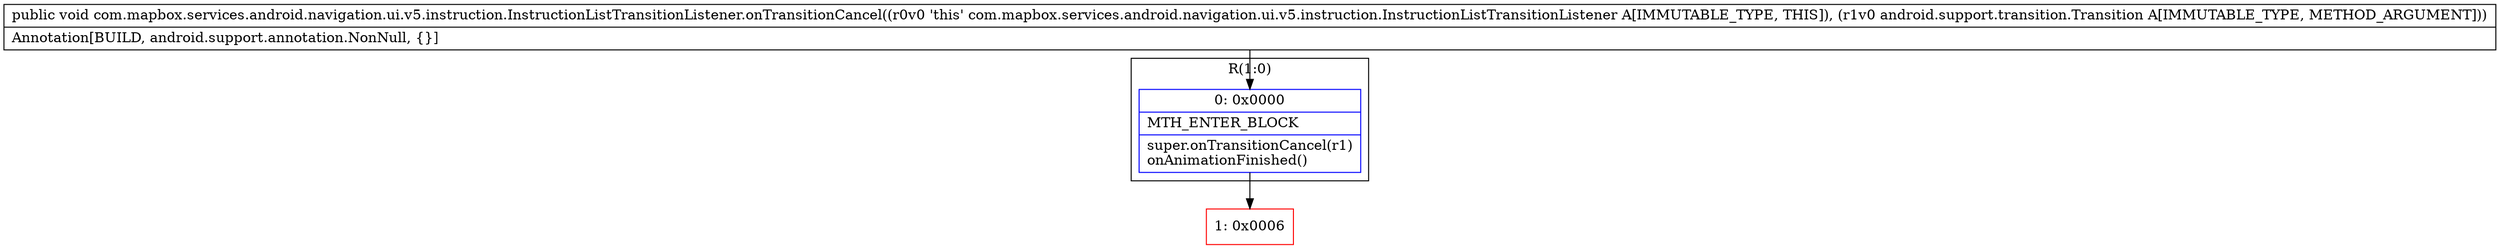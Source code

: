 digraph "CFG forcom.mapbox.services.android.navigation.ui.v5.instruction.InstructionListTransitionListener.onTransitionCancel(Landroid\/support\/transition\/Transition;)V" {
subgraph cluster_Region_227987145 {
label = "R(1:0)";
node [shape=record,color=blue];
Node_0 [shape=record,label="{0\:\ 0x0000|MTH_ENTER_BLOCK\l|super.onTransitionCancel(r1)\lonAnimationFinished()\l}"];
}
Node_1 [shape=record,color=red,label="{1\:\ 0x0006}"];
MethodNode[shape=record,label="{public void com.mapbox.services.android.navigation.ui.v5.instruction.InstructionListTransitionListener.onTransitionCancel((r0v0 'this' com.mapbox.services.android.navigation.ui.v5.instruction.InstructionListTransitionListener A[IMMUTABLE_TYPE, THIS]), (r1v0 android.support.transition.Transition A[IMMUTABLE_TYPE, METHOD_ARGUMENT]))  | Annotation[BUILD, android.support.annotation.NonNull, \{\}]\l}"];
MethodNode -> Node_0;
Node_0 -> Node_1;
}

